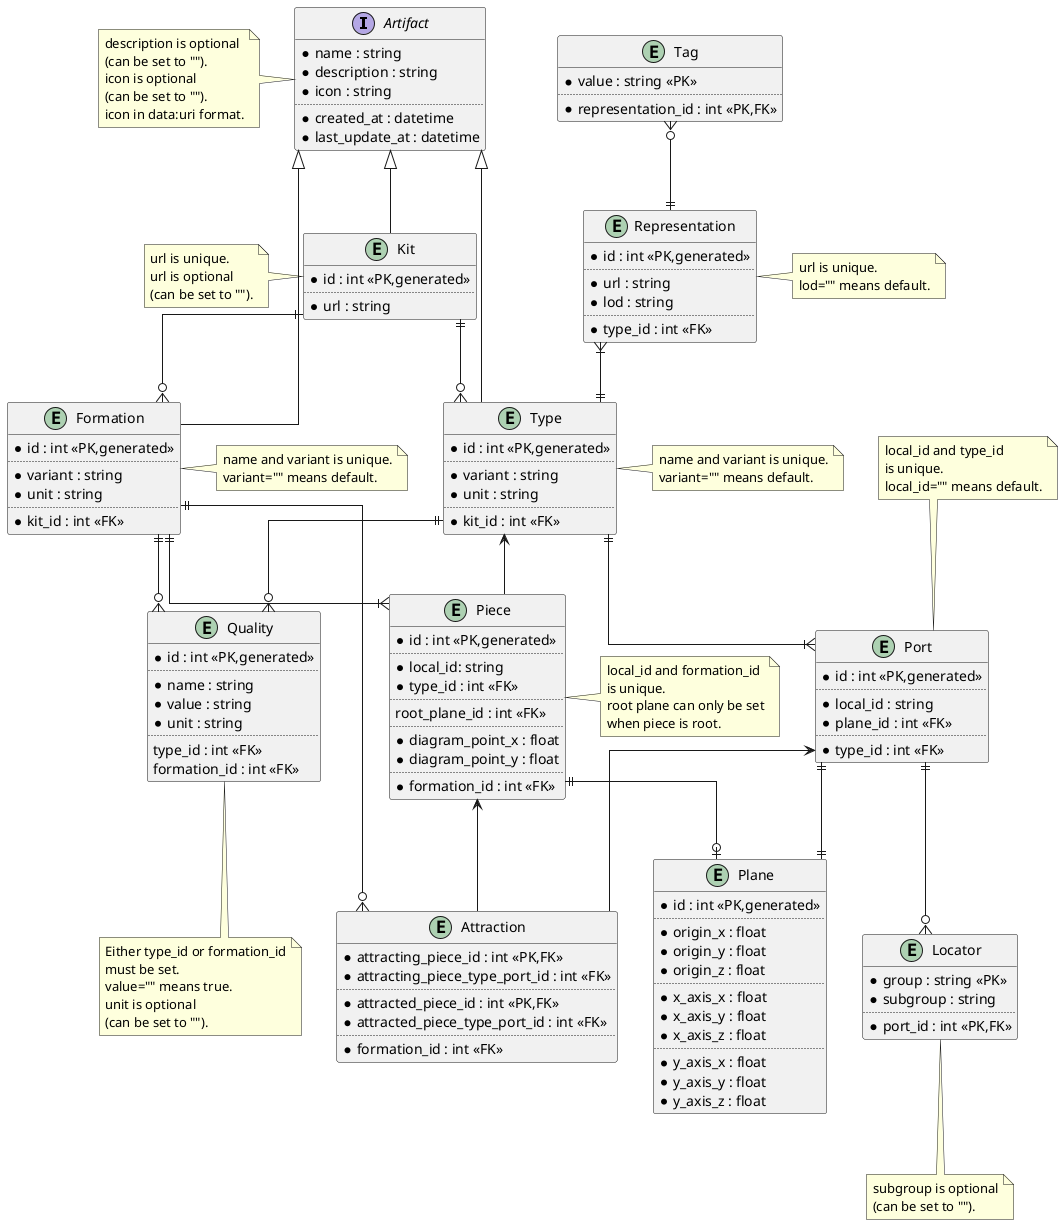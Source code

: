 @startuml "data architecture"
skinparam linetype ortho

interface Artifact {
    *name : string
    *description : string
    *icon : string
    ..
    *created_at : datetime
    *last_update_at : datetime
}
note left of Artifact
    description is optional
    (can be set to "").
    icon is optional
    (can be set to "").
    icon in data:uri format.
end note

entity Kit {
    *id : int <<PK,generated>> 
    ..
    *url : string
}
note left of Kit
    url is unique.
    url is optional
    (can be set to "").
end note

entity Type {
    *id : int <<PK,generated>>
    ..
    *variant : string
    *unit : string
    ..
    *kit_id : int <<FK>>
}
note right of Type
    name and variant is unique.
    variant="" means default.
end note

entity Representation {
    *id : int <<PK,generated>>
    ..
    *url : string
    *lod : string
    ..
    *type_id : int <<FK>>
}
note right of Representation
    url is unique.
    lod="" means default.
end note

entity Tag {
    *value : string <<PK>>
    ..
    *representation_id : int <<PK,FK>>
}

entity Plane{
    *id : int <<PK,generated>>
    ..
    *origin_x : float
    *origin_y : float
    *origin_z : float
    ..
    *x_axis_x : float
    *x_axis_y : float
    *x_axis_z : float
    ..
    *y_axis_x : float
    *y_axis_y : float
    *y_axis_z : float
}

entity Port {
    *id : int <<PK,generated>>
    ..
    *local_id : string
    *plane_id : int <<FK>>
    ..
    *type_id : int <<FK>>
}
note top of Port
    local_id and type_id
    is unique.
    local_id="" means default.
end note

entity Quality {
    *id : int <<PK,generated>>
    ..
    *name : string
    *value : string
    *unit : string
    ..
    type_id : int <<FK>>
    formation_id : int <<FK>>
}
note bottom of Quality
    Either type_id or formation_id
    must be set.
    value="" means true.
    unit is optional
    (can be set to "").
end note


entity Locator {
    *group : string <<PK>>
    *subgroup : string
    ..
    *port_id : int <<PK,FK>>
}
note bottom of Locator
    subgroup is optional
    (can be set to "").
end note

entity Piece{
    *id : int <<PK,generated>>
    ..
    *local_id: string
    *type_id : int <<FK>>
    ..
    root_plane_id : int <<FK>>
    ..
    *diagram_point_x : float
    *diagram_point_y : float
    ..
    *formation_id : int <<FK>>
}
note right of Piece
    local_id and formation_id
    is unique.
    root plane can only be set
    when piece is root.
end note

entity Attraction {
    *attracting_piece_id : int <<PK,FK>>
    *attracting_piece_type_port_id : int <<FK>>
    ..
    *attracted_piece_id : int <<PK,FK>>
    *attracted_piece_type_port_id : int <<FK>>
    ..
    *formation_id : int <<FK>>
}

entity Formation {
    *id : int <<PK,generated>>
    ..
    *variant : string
    *unit : string
    ..
    *kit_id : int <<FK>>
}
note right of Formation
    name and variant is unique.
    variant="" means default.
end note

Kit ||--o{ Formation
Kit ||--o{ Type 
Tag }o--|| Representation
Representation }|--|| Type
Type ||--|{ Port
Type ||--o{ Quality
Formation ||--|{ Piece
Formation ||--o{ Attraction
Formation ||--o{ Quality
Port ||--|| Plane
Port ||--o{  Locator
Piece ||--o| Plane
Type <-- Piece
Piece <-- Attraction
Port <-- Attraction

Artifact <|-- Kit
Artifact <|-- Formation
Artifact <|-- Type

@enduml